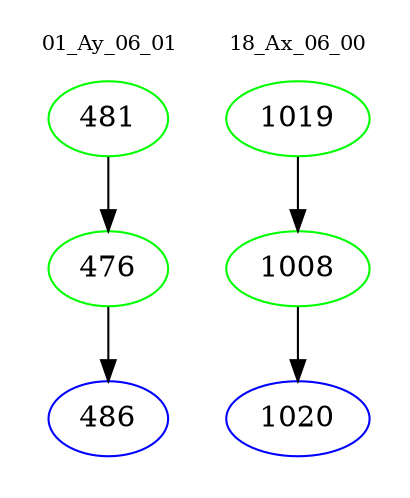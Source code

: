 digraph{
subgraph cluster_0 {
color = white
label = "01_Ay_06_01";
fontsize=10;
T0_481 [label="481", color="green"]
T0_481 -> T0_476 [color="black"]
T0_476 [label="476", color="green"]
T0_476 -> T0_486 [color="black"]
T0_486 [label="486", color="blue"]
}
subgraph cluster_1 {
color = white
label = "18_Ax_06_00";
fontsize=10;
T1_1019 [label="1019", color="green"]
T1_1019 -> T1_1008 [color="black"]
T1_1008 [label="1008", color="green"]
T1_1008 -> T1_1020 [color="black"]
T1_1020 [label="1020", color="blue"]
}
}
